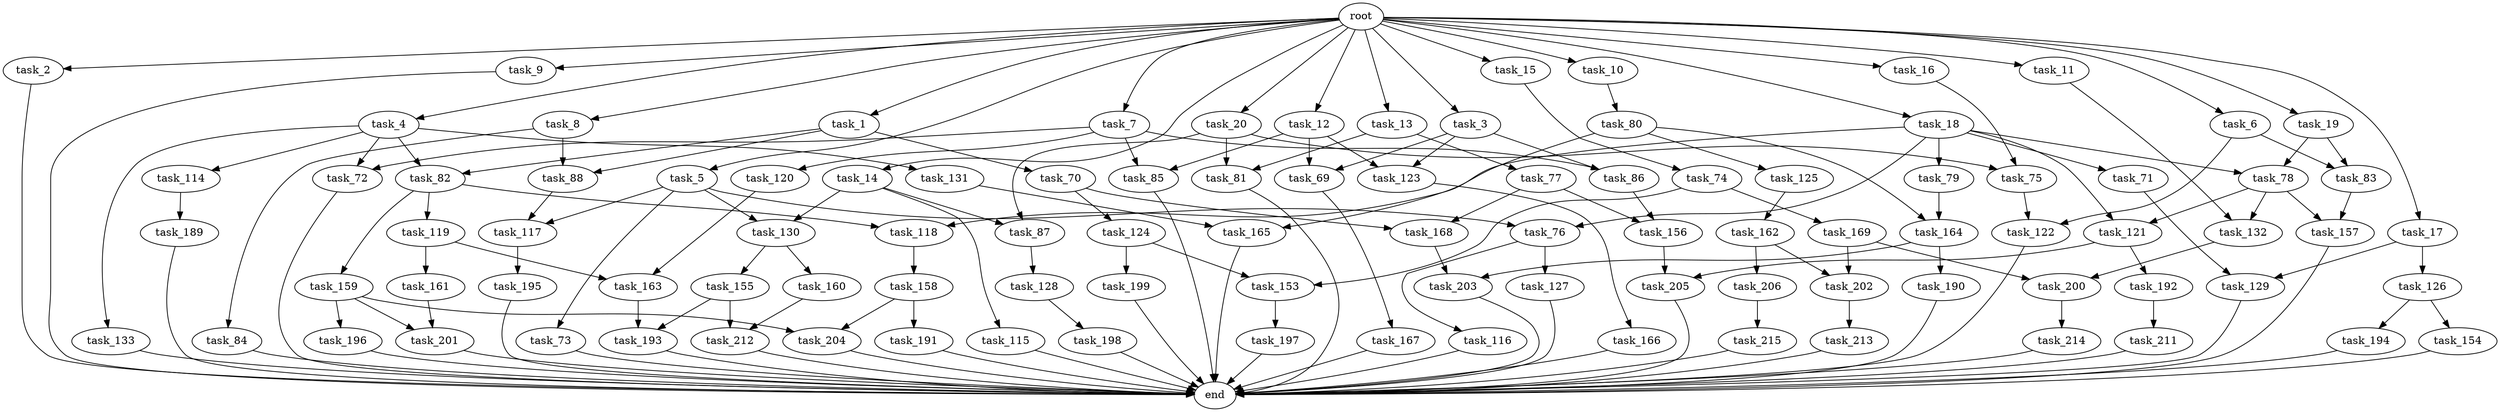 digraph G {
  root [size="0.000000"];
  task_1 [size="2.048000"];
  task_2 [size="2.048000"];
  task_3 [size="2.048000"];
  task_4 [size="2.048000"];
  task_5 [size="2.048000"];
  task_6 [size="2.048000"];
  task_7 [size="2.048000"];
  task_8 [size="2.048000"];
  task_9 [size="2.048000"];
  task_10 [size="2.048000"];
  task_11 [size="2.048000"];
  task_12 [size="2.048000"];
  task_13 [size="2.048000"];
  task_14 [size="2.048000"];
  task_15 [size="2.048000"];
  task_16 [size="2.048000"];
  task_17 [size="2.048000"];
  task_18 [size="2.048000"];
  task_19 [size="2.048000"];
  task_20 [size="2.048000"];
  task_69 [size="1236950581.248000"];
  task_70 [size="1717986918.400000"];
  task_71 [size="274877906.944000"];
  task_72 [size="1374389534.720000"];
  task_73 [size="154618822.656000"];
  task_74 [size="154618822.656000"];
  task_75 [size="773094113.280000"];
  task_76 [size="429496729.600000"];
  task_77 [size="841813590.016000"];
  task_78 [size="1116691496.960000"];
  task_79 [size="274877906.944000"];
  task_80 [size="618475290.624000"];
  task_81 [size="1460288880.640000"];
  task_82 [size="2817498546.176000"];
  task_83 [size="1116691496.960000"];
  task_84 [size="841813590.016000"];
  task_85 [size="893353197.568000"];
  task_86 [size="893353197.568000"];
  task_87 [size="1047972020.224000"];
  task_88 [size="2559800508.416000"];
  task_114 [size="1099511627.776000"];
  task_115 [size="429496729.600000"];
  task_116 [size="1391569403.904000"];
  task_117 [size="429496729.600000"];
  task_118 [size="429496729.600000"];
  task_119 [size="154618822.656000"];
  task_120 [size="274877906.944000"];
  task_121 [size="1374389534.720000"];
  task_122 [size="1374389534.720000"];
  task_123 [size="1236950581.248000"];
  task_124 [size="1391569403.904000"];
  task_125 [size="68719476.736000"];
  task_126 [size="68719476.736000"];
  task_127 [size="1391569403.904000"];
  task_128 [size="274877906.944000"];
  task_129 [size="498216206.336000"];
  task_130 [size="584115552.256000"];
  task_131 [size="1099511627.776000"];
  task_132 [size="1168231104.512000"];
  task_133 [size="1099511627.776000"];
  task_153 [size="996432412.672000"];
  task_154 [size="1391569403.904000"];
  task_155 [size="154618822.656000"];
  task_156 [size="773094113.280000"];
  task_157 [size="2817498546.176000"];
  task_158 [size="1717986918.400000"];
  task_159 [size="154618822.656000"];
  task_160 [size="154618822.656000"];
  task_161 [size="1099511627.776000"];
  task_162 [size="841813590.016000"];
  task_163 [size="2817498546.176000"];
  task_164 [size="343597383.680000"];
  task_165 [size="1786706395.136000"];
  task_166 [size="1391569403.904000"];
  task_167 [size="1099511627.776000"];
  task_168 [size="2010044694.528000"];
  task_169 [size="154618822.656000"];
  task_189 [size="1099511627.776000"];
  task_190 [size="68719476.736000"];
  task_191 [size="154618822.656000"];
  task_192 [size="618475290.624000"];
  task_193 [size="2336462209.024000"];
  task_194 [size="1391569403.904000"];
  task_195 [size="429496729.600000"];
  task_196 [size="154618822.656000"];
  task_197 [size="1717986918.400000"];
  task_198 [size="1391569403.904000"];
  task_199 [size="841813590.016000"];
  task_200 [size="2817498546.176000"];
  task_201 [size="1254130450.432000"];
  task_202 [size="1992864825.344000"];
  task_203 [size="1786706395.136000"];
  task_204 [size="309237645.312000"];
  task_205 [size="1236950581.248000"];
  task_206 [size="274877906.944000"];
  task_211 [size="154618822.656000"];
  task_212 [size="893353197.568000"];
  task_213 [size="1099511627.776000"];
  task_214 [size="618475290.624000"];
  task_215 [size="154618822.656000"];
  end [size="0.000000"];

  root -> task_1 [size="1.000000"];
  root -> task_2 [size="1.000000"];
  root -> task_3 [size="1.000000"];
  root -> task_4 [size="1.000000"];
  root -> task_5 [size="1.000000"];
  root -> task_6 [size="1.000000"];
  root -> task_7 [size="1.000000"];
  root -> task_8 [size="1.000000"];
  root -> task_9 [size="1.000000"];
  root -> task_10 [size="1.000000"];
  root -> task_11 [size="1.000000"];
  root -> task_12 [size="1.000000"];
  root -> task_13 [size="1.000000"];
  root -> task_14 [size="1.000000"];
  root -> task_15 [size="1.000000"];
  root -> task_16 [size="1.000000"];
  root -> task_17 [size="1.000000"];
  root -> task_18 [size="1.000000"];
  root -> task_19 [size="1.000000"];
  root -> task_20 [size="1.000000"];
  task_1 -> task_70 [size="838860800.000000"];
  task_1 -> task_82 [size="838860800.000000"];
  task_1 -> task_88 [size="838860800.000000"];
  task_2 -> end [size="1.000000"];
  task_3 -> task_69 [size="301989888.000000"];
  task_3 -> task_86 [size="301989888.000000"];
  task_3 -> task_123 [size="301989888.000000"];
  task_4 -> task_72 [size="536870912.000000"];
  task_4 -> task_82 [size="536870912.000000"];
  task_4 -> task_114 [size="536870912.000000"];
  task_4 -> task_131 [size="536870912.000000"];
  task_4 -> task_133 [size="536870912.000000"];
  task_5 -> task_73 [size="75497472.000000"];
  task_5 -> task_76 [size="75497472.000000"];
  task_5 -> task_117 [size="75497472.000000"];
  task_5 -> task_130 [size="75497472.000000"];
  task_6 -> task_83 [size="134217728.000000"];
  task_6 -> task_122 [size="134217728.000000"];
  task_7 -> task_72 [size="134217728.000000"];
  task_7 -> task_85 [size="134217728.000000"];
  task_7 -> task_86 [size="134217728.000000"];
  task_7 -> task_120 [size="134217728.000000"];
  task_8 -> task_84 [size="411041792.000000"];
  task_8 -> task_88 [size="411041792.000000"];
  task_9 -> end [size="1.000000"];
  task_10 -> task_80 [size="301989888.000000"];
  task_11 -> task_132 [size="33554432.000000"];
  task_12 -> task_69 [size="301989888.000000"];
  task_12 -> task_85 [size="301989888.000000"];
  task_12 -> task_123 [size="301989888.000000"];
  task_13 -> task_77 [size="411041792.000000"];
  task_13 -> task_81 [size="411041792.000000"];
  task_14 -> task_87 [size="209715200.000000"];
  task_14 -> task_115 [size="209715200.000000"];
  task_14 -> task_130 [size="209715200.000000"];
  task_15 -> task_74 [size="75497472.000000"];
  task_16 -> task_75 [size="75497472.000000"];
  task_17 -> task_126 [size="33554432.000000"];
  task_17 -> task_129 [size="33554432.000000"];
  task_18 -> task_71 [size="134217728.000000"];
  task_18 -> task_76 [size="134217728.000000"];
  task_18 -> task_78 [size="134217728.000000"];
  task_18 -> task_79 [size="134217728.000000"];
  task_18 -> task_118 [size="134217728.000000"];
  task_18 -> task_121 [size="134217728.000000"];
  task_19 -> task_78 [size="411041792.000000"];
  task_19 -> task_83 [size="411041792.000000"];
  task_20 -> task_75 [size="301989888.000000"];
  task_20 -> task_81 [size="301989888.000000"];
  task_20 -> task_87 [size="301989888.000000"];
  task_69 -> task_167 [size="536870912.000000"];
  task_70 -> task_124 [size="679477248.000000"];
  task_70 -> task_168 [size="679477248.000000"];
  task_71 -> task_129 [size="209715200.000000"];
  task_72 -> end [size="1.000000"];
  task_73 -> end [size="1.000000"];
  task_74 -> task_153 [size="75497472.000000"];
  task_74 -> task_169 [size="75497472.000000"];
  task_75 -> task_122 [size="536870912.000000"];
  task_76 -> task_116 [size="679477248.000000"];
  task_76 -> task_127 [size="679477248.000000"];
  task_77 -> task_156 [size="301989888.000000"];
  task_77 -> task_168 [size="301989888.000000"];
  task_78 -> task_121 [size="536870912.000000"];
  task_78 -> task_132 [size="536870912.000000"];
  task_78 -> task_157 [size="536870912.000000"];
  task_79 -> task_164 [size="134217728.000000"];
  task_80 -> task_125 [size="33554432.000000"];
  task_80 -> task_164 [size="33554432.000000"];
  task_80 -> task_165 [size="33554432.000000"];
  task_81 -> end [size="1.000000"];
  task_82 -> task_118 [size="75497472.000000"];
  task_82 -> task_119 [size="75497472.000000"];
  task_82 -> task_159 [size="75497472.000000"];
  task_83 -> task_157 [size="838860800.000000"];
  task_84 -> end [size="1.000000"];
  task_85 -> end [size="1.000000"];
  task_86 -> task_156 [size="75497472.000000"];
  task_87 -> task_128 [size="134217728.000000"];
  task_88 -> task_117 [size="134217728.000000"];
  task_114 -> task_189 [size="536870912.000000"];
  task_115 -> end [size="1.000000"];
  task_116 -> end [size="1.000000"];
  task_117 -> task_195 [size="209715200.000000"];
  task_118 -> task_158 [size="838860800.000000"];
  task_119 -> task_161 [size="536870912.000000"];
  task_119 -> task_163 [size="536870912.000000"];
  task_120 -> task_163 [size="838860800.000000"];
  task_121 -> task_192 [size="301989888.000000"];
  task_121 -> task_205 [size="301989888.000000"];
  task_122 -> end [size="1.000000"];
  task_123 -> task_166 [size="679477248.000000"];
  task_124 -> task_153 [size="411041792.000000"];
  task_124 -> task_199 [size="411041792.000000"];
  task_125 -> task_162 [size="411041792.000000"];
  task_126 -> task_154 [size="679477248.000000"];
  task_126 -> task_194 [size="679477248.000000"];
  task_127 -> end [size="1.000000"];
  task_128 -> task_198 [size="679477248.000000"];
  task_129 -> end [size="1.000000"];
  task_130 -> task_155 [size="75497472.000000"];
  task_130 -> task_160 [size="75497472.000000"];
  task_131 -> task_165 [size="838860800.000000"];
  task_132 -> task_200 [size="536870912.000000"];
  task_133 -> end [size="1.000000"];
  task_153 -> task_197 [size="838860800.000000"];
  task_154 -> end [size="1.000000"];
  task_155 -> task_193 [size="301989888.000000"];
  task_155 -> task_212 [size="301989888.000000"];
  task_156 -> task_205 [size="301989888.000000"];
  task_157 -> end [size="1.000000"];
  task_158 -> task_191 [size="75497472.000000"];
  task_158 -> task_204 [size="75497472.000000"];
  task_159 -> task_196 [size="75497472.000000"];
  task_159 -> task_201 [size="75497472.000000"];
  task_159 -> task_204 [size="75497472.000000"];
  task_160 -> task_212 [size="134217728.000000"];
  task_161 -> task_201 [size="536870912.000000"];
  task_162 -> task_202 [size="134217728.000000"];
  task_162 -> task_206 [size="134217728.000000"];
  task_163 -> task_193 [size="838860800.000000"];
  task_164 -> task_190 [size="33554432.000000"];
  task_164 -> task_203 [size="33554432.000000"];
  task_165 -> end [size="1.000000"];
  task_166 -> end [size="1.000000"];
  task_167 -> end [size="1.000000"];
  task_168 -> task_203 [size="838860800.000000"];
  task_169 -> task_200 [size="838860800.000000"];
  task_169 -> task_202 [size="838860800.000000"];
  task_189 -> end [size="1.000000"];
  task_190 -> end [size="1.000000"];
  task_191 -> end [size="1.000000"];
  task_192 -> task_211 [size="75497472.000000"];
  task_193 -> end [size="1.000000"];
  task_194 -> end [size="1.000000"];
  task_195 -> end [size="1.000000"];
  task_196 -> end [size="1.000000"];
  task_197 -> end [size="1.000000"];
  task_198 -> end [size="1.000000"];
  task_199 -> end [size="1.000000"];
  task_200 -> task_214 [size="301989888.000000"];
  task_201 -> end [size="1.000000"];
  task_202 -> task_213 [size="536870912.000000"];
  task_203 -> end [size="1.000000"];
  task_204 -> end [size="1.000000"];
  task_205 -> end [size="1.000000"];
  task_206 -> task_215 [size="75497472.000000"];
  task_211 -> end [size="1.000000"];
  task_212 -> end [size="1.000000"];
  task_213 -> end [size="1.000000"];
  task_214 -> end [size="1.000000"];
  task_215 -> end [size="1.000000"];
}
